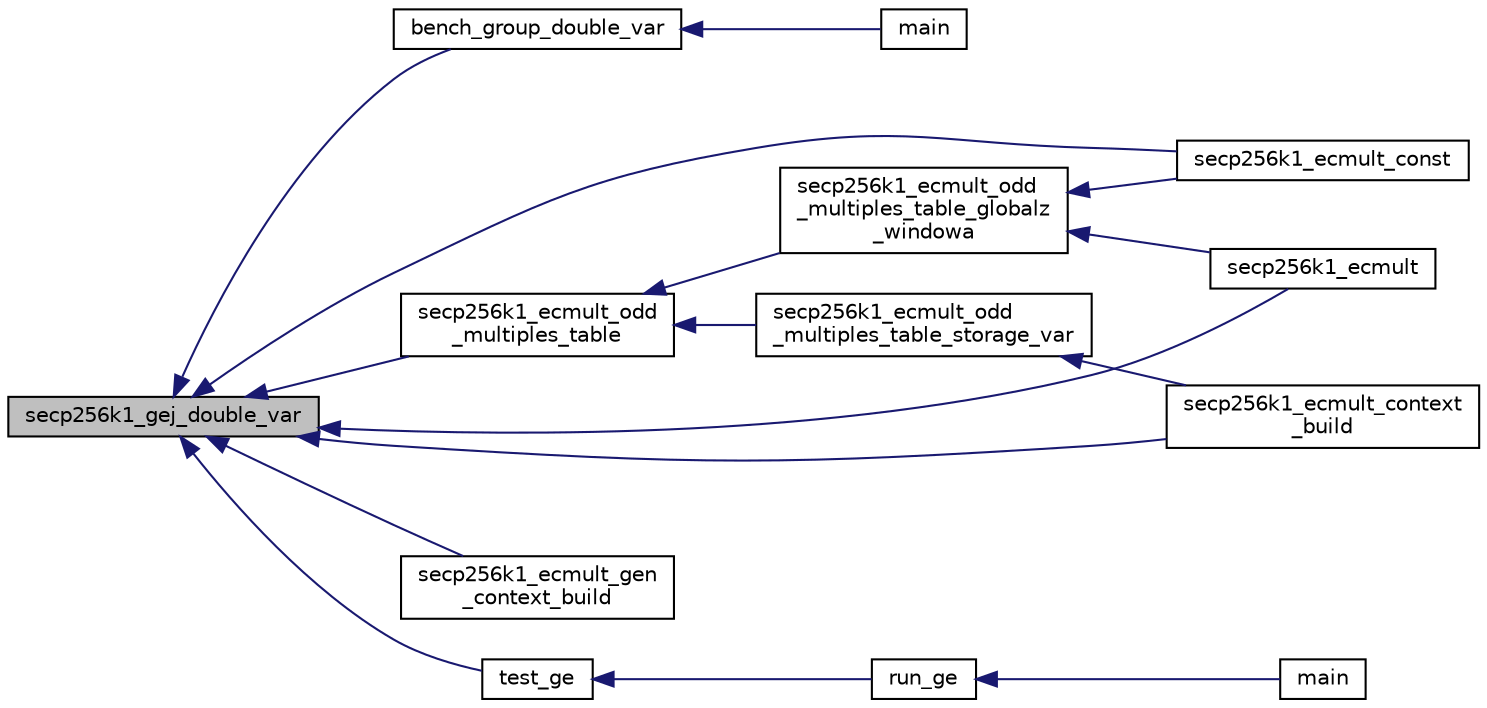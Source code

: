 digraph "secp256k1_gej_double_var"
{
  edge [fontname="Helvetica",fontsize="10",labelfontname="Helvetica",labelfontsize="10"];
  node [fontname="Helvetica",fontsize="10",shape=record];
  rankdir="LR";
  Node1806 [label="secp256k1_gej_double_var",height=0.2,width=0.4,color="black", fillcolor="grey75", style="filled", fontcolor="black"];
  Node1806 -> Node1807 [dir="back",color="midnightblue",fontsize="10",style="solid",fontname="Helvetica"];
  Node1807 [label="bench_group_double_var",height=0.2,width=0.4,color="black", fillcolor="white", style="filled",URL="$d9/d5e/bench__internal_8c.html#a2e04291c03d8680c2c4d55933e8fbe49"];
  Node1807 -> Node1808 [dir="back",color="midnightblue",fontsize="10",style="solid",fontname="Helvetica"];
  Node1808 [label="main",height=0.2,width=0.4,color="black", fillcolor="white", style="filled",URL="$d9/d5e/bench__internal_8c.html#a3c04138a5bfe5d72780bb7e82a18e627"];
  Node1806 -> Node1809 [dir="back",color="midnightblue",fontsize="10",style="solid",fontname="Helvetica"];
  Node1809 [label="secp256k1_ecmult_const",height=0.2,width=0.4,color="black", fillcolor="white", style="filled",URL="$d6/d3e/ecmult__const__impl_8h.html#a89f4e02fa2a4630ae0c5e302457f7931"];
  Node1806 -> Node1810 [dir="back",color="midnightblue",fontsize="10",style="solid",fontname="Helvetica"];
  Node1810 [label="secp256k1_ecmult_gen\l_context_build",height=0.2,width=0.4,color="black", fillcolor="white", style="filled",URL="$d9/d00/ecmult__gen__impl_8h.html#afaf90b2a6554053187cdc89df0dafd21"];
  Node1806 -> Node1811 [dir="back",color="midnightblue",fontsize="10",style="solid",fontname="Helvetica"];
  Node1811 [label="secp256k1_ecmult_odd\l_multiples_table",height=0.2,width=0.4,color="black", fillcolor="white", style="filled",URL="$d5/d17/ecmult__impl_8h.html#a5008191228d03c7325ea86aa8baaf4dc",tooltip="Fill a table &#39;prej&#39; with precomputed odd multiples of a. "];
  Node1811 -> Node1812 [dir="back",color="midnightblue",fontsize="10",style="solid",fontname="Helvetica"];
  Node1812 [label="secp256k1_ecmult_odd\l_multiples_table_globalz\l_windowa",height=0.2,width=0.4,color="black", fillcolor="white", style="filled",URL="$d5/d17/ecmult__impl_8h.html#a33fe27d5aa383017999f80a1cdd8d8ca",tooltip="Fill a table &#39;pre&#39; with precomputed odd multiples of a. "];
  Node1812 -> Node1809 [dir="back",color="midnightblue",fontsize="10",style="solid",fontname="Helvetica"];
  Node1812 -> Node1813 [dir="back",color="midnightblue",fontsize="10",style="solid",fontname="Helvetica"];
  Node1813 [label="secp256k1_ecmult",height=0.2,width=0.4,color="black", fillcolor="white", style="filled",URL="$d5/d17/ecmult__impl_8h.html#aacf8b6ba48671daf24d549adb176366c"];
  Node1811 -> Node1814 [dir="back",color="midnightblue",fontsize="10",style="solid",fontname="Helvetica"];
  Node1814 [label="secp256k1_ecmult_odd\l_multiples_table_storage_var",height=0.2,width=0.4,color="black", fillcolor="white", style="filled",URL="$d5/d17/ecmult__impl_8h.html#a72a05df0626a92692be8ca5e68c19a56"];
  Node1814 -> Node1815 [dir="back",color="midnightblue",fontsize="10",style="solid",fontname="Helvetica"];
  Node1815 [label="secp256k1_ecmult_context\l_build",height=0.2,width=0.4,color="black", fillcolor="white", style="filled",URL="$d5/d17/ecmult__impl_8h.html#acc2494f319c79f6cc15982f43e7a6f00"];
  Node1806 -> Node1815 [dir="back",color="midnightblue",fontsize="10",style="solid",fontname="Helvetica"];
  Node1806 -> Node1813 [dir="back",color="midnightblue",fontsize="10",style="solid",fontname="Helvetica"];
  Node1806 -> Node1816 [dir="back",color="midnightblue",fontsize="10",style="solid",fontname="Helvetica"];
  Node1816 [label="test_ge",height=0.2,width=0.4,color="black", fillcolor="white", style="filled",URL="$d5/d7f/tests_8c.html#a3084bb11900a5e4d33115904d0ceb847"];
  Node1816 -> Node1817 [dir="back",color="midnightblue",fontsize="10",style="solid",fontname="Helvetica"];
  Node1817 [label="run_ge",height=0.2,width=0.4,color="black", fillcolor="white", style="filled",URL="$d5/d7f/tests_8c.html#aa7ad70a73e9a44f0b9486ffe6f46ca39"];
  Node1817 -> Node1818 [dir="back",color="midnightblue",fontsize="10",style="solid",fontname="Helvetica"];
  Node1818 [label="main",height=0.2,width=0.4,color="black", fillcolor="white", style="filled",URL="$d5/d7f/tests_8c.html#a3c04138a5bfe5d72780bb7e82a18e627"];
}
